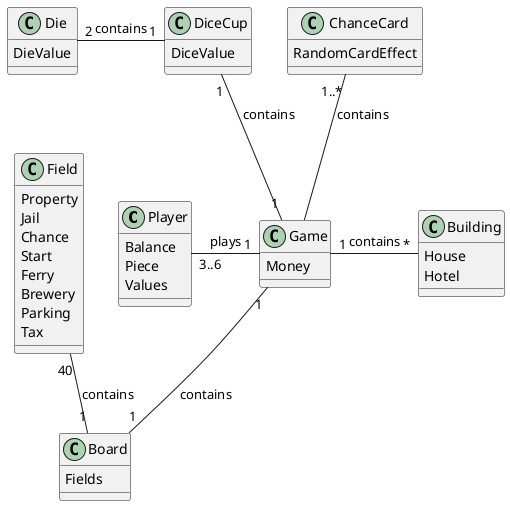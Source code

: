 @startuml
'https://plantuml.com/class-diagram
skinparam classAttributeIconSize 0

class Player{
Balance
Piece
Values
}
class Game{
Money
}
class Die{
DieValue
}
class Board{
Fields
}
class ChanceCard{
RandomCardEffect
}

class DiceCup{
DiceValue
}

class Field{
Property
Jail
Chance
Start
Ferry
Brewery
Parking
Tax
}

class Building{
House
Hotel
}




DiceCup "1"--"1" Game : contains
Die "2" - "1" DiceCup : contains
Game"1"--"1" Board : contains
Player "3..6"-"1" Game : plays
ChanceCard "1..*" -- Game : contains
Field "40" -- "1" Board : contains
Game "1" - "*" Building: contains



@enduml